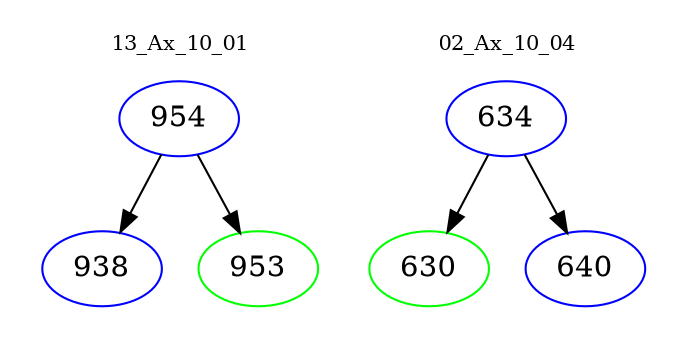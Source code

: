 digraph{
subgraph cluster_0 {
color = white
label = "13_Ax_10_01";
fontsize=10;
T0_954 [label="954", color="blue"]
T0_954 -> T0_938 [color="black"]
T0_938 [label="938", color="blue"]
T0_954 -> T0_953 [color="black"]
T0_953 [label="953", color="green"]
}
subgraph cluster_1 {
color = white
label = "02_Ax_10_04";
fontsize=10;
T1_634 [label="634", color="blue"]
T1_634 -> T1_630 [color="black"]
T1_630 [label="630", color="green"]
T1_634 -> T1_640 [color="black"]
T1_640 [label="640", color="blue"]
}
}
